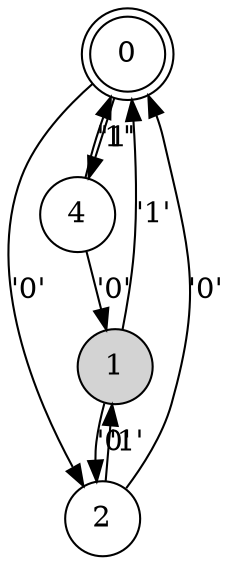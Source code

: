 digraph {
0 [shape="circle", peripheries="2"]
4 [shape="circle"]
1 [shape="circle", style="filled"]
2 [shape="circle"]
0 -> 2 [label="'0'", style="solid", labelfloat="true"]
0 -> 4 [label="'1'", style="solid", labelfloat="true"]
1 -> 2 [label="'0'", style="solid", labelfloat="true"]
1 -> 0 [label="'1'", style="solid", labelfloat="true"]
2 -> 0 [label="'0'", style="solid", labelfloat="true"]
2 -> 1 [label="'1'", style="solid", labelfloat="true"]
4 -> 1 [label="'0'", style="solid", labelfloat="true"]
4 -> 0 [label="'1'", style="solid", labelfloat="true"]
}
